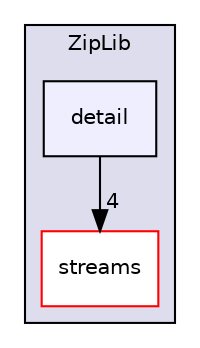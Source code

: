 digraph "source/ZipLib/detail" {
  compound=true
  node [ fontsize="10", fontname="Helvetica"];
  edge [ labelfontsize="10", labelfontname="Helvetica"];
  subgraph clusterdir_e1dba513ee2df986e3034746d268cf36 {
    graph [ bgcolor="#ddddee", pencolor="black", label="ZipLib" fontname="Helvetica", fontsize="10", URL="dir_e1dba513ee2df986e3034746d268cf36.html"]
  dir_728595c2f89aab01807221efb26b483f [shape=box label="streams" fillcolor="white" style="filled" color="red" URL="dir_728595c2f89aab01807221efb26b483f.html"];
  dir_a8af3828e48e0736cecb8b6850328673 [shape=box, label="detail", style="filled", fillcolor="#eeeeff", pencolor="black", URL="dir_a8af3828e48e0736cecb8b6850328673.html"];
  }
  dir_a8af3828e48e0736cecb8b6850328673->dir_728595c2f89aab01807221efb26b483f [headlabel="4", labeldistance=1.5 headhref="dir_000012_000020.html"];
}
